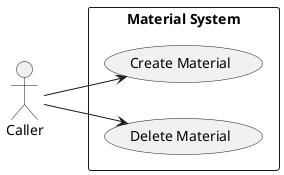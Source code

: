 @startuml MaterialSubSystem

left to right direction

skinparam Monochrome true
skinparam Shadowing false
skinparam packageStyle rectangle

actor Caller

rectangle "Material System" {
    Caller --> (Create Material)
    Caller --> (Delete Material)
}

@enduml